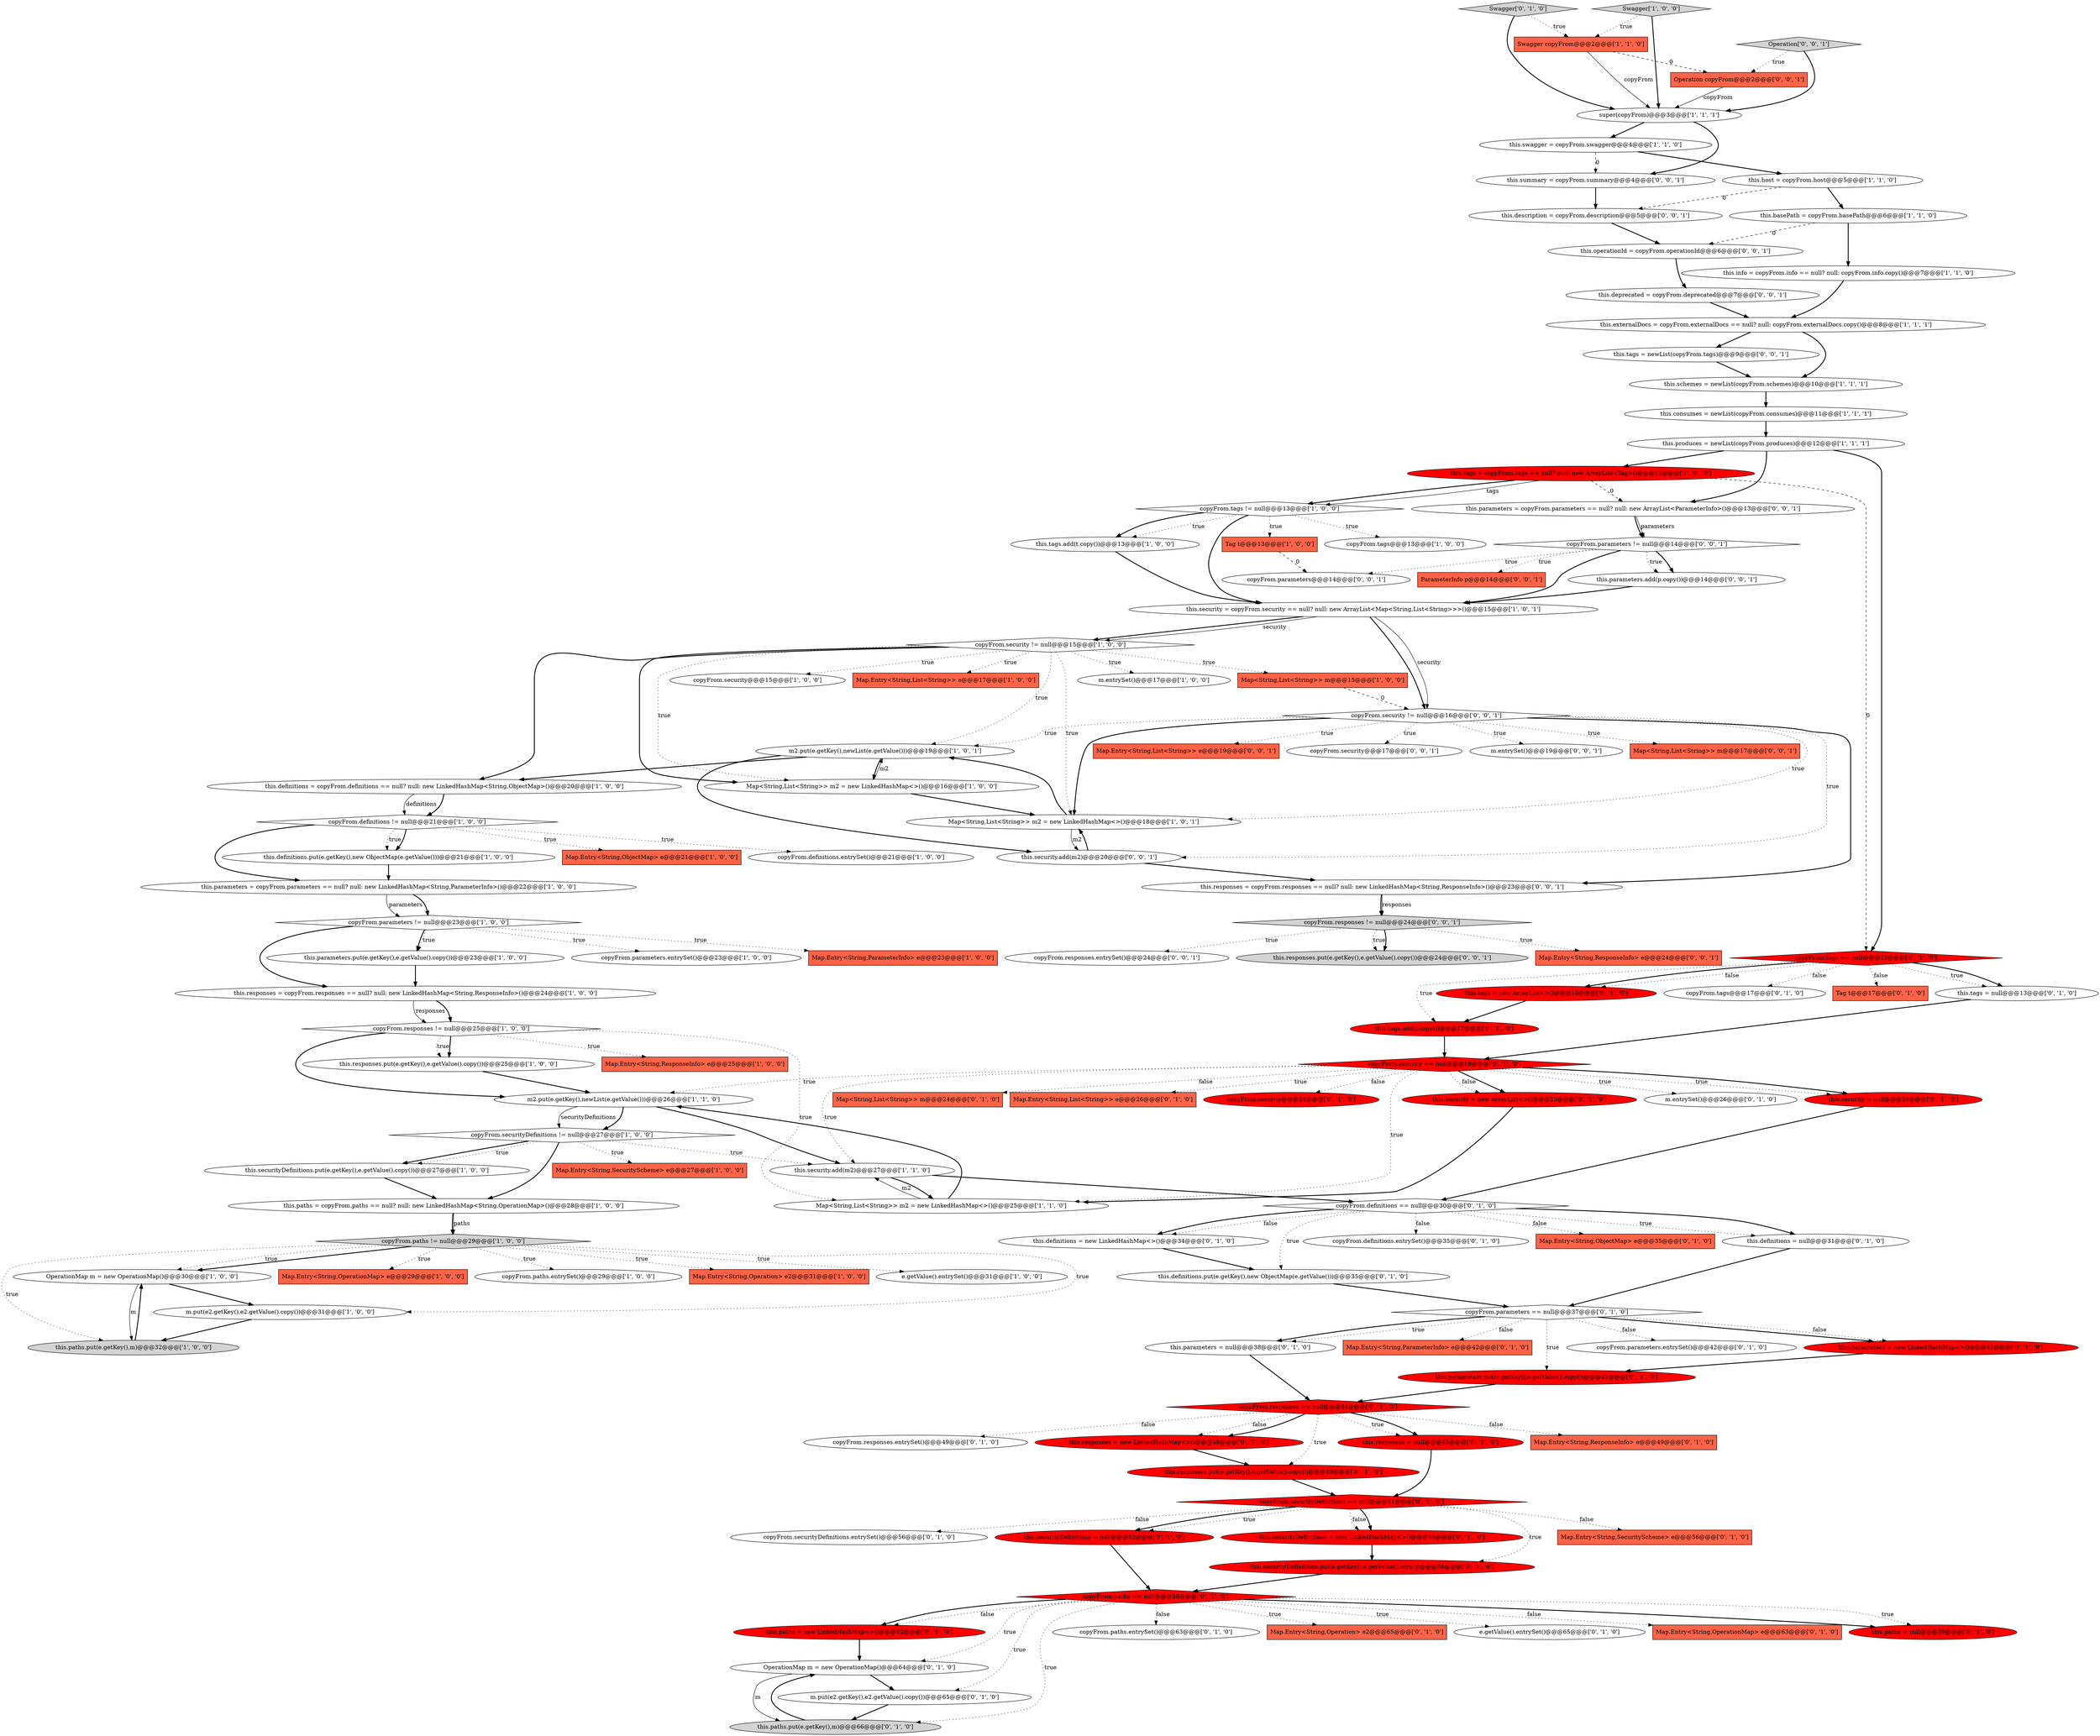 digraph {
104 [style = filled, label = "Map<String,List<String>> m@@@17@@@['0', '0', '1']", fillcolor = tomato, shape = box image = "AAA0AAABBB3BBB"];
58 [style = filled, label = "copyFrom.tags@@@17@@@['0', '1', '0']", fillcolor = white, shape = ellipse image = "AAA0AAABBB2BBB"];
7 [style = filled, label = "copyFrom.definitions != null@@@21@@@['1', '0', '0']", fillcolor = white, shape = diamond image = "AAA0AAABBB1BBB"];
11 [style = filled, label = "this.schemes = newList(copyFrom.schemes)@@@10@@@['1', '1', '1']", fillcolor = white, shape = ellipse image = "AAA0AAABBB1BBB"];
16 [style = filled, label = "this.parameters.put(e.getKey(),e.getValue().copy())@@@23@@@['1', '0', '0']", fillcolor = white, shape = ellipse image = "AAA0AAABBB1BBB"];
79 [style = filled, label = "copyFrom.security == null@@@19@@@['0', '1', '0']", fillcolor = red, shape = diamond image = "AAA1AAABBB2BBB"];
29 [style = filled, label = "Map.Entry<String,ResponseInfo> e@@@25@@@['1', '0', '0']", fillcolor = tomato, shape = box image = "AAA0AAABBB1BBB"];
49 [style = filled, label = "Map<String,List<String>> m@@@15@@@['1', '0', '0']", fillcolor = tomato, shape = box image = "AAA0AAABBB1BBB"];
96 [style = filled, label = "Map.Entry<String,ObjectMap> e@@@35@@@['0', '1', '0']", fillcolor = tomato, shape = box image = "AAA0AAABBB2BBB"];
5 [style = filled, label = "this.securityDefinitions.put(e.getKey(),e.getValue().copy())@@@27@@@['1', '0', '0']", fillcolor = white, shape = ellipse image = "AAA0AAABBB1BBB"];
38 [style = filled, label = "m2.put(e.getKey(),newList(e.getValue()))@@@19@@@['1', '0', '1']", fillcolor = white, shape = ellipse image = "AAA0AAABBB1BBB"];
23 [style = filled, label = "Map.Entry<String,Operation> e2@@@31@@@['1', '0', '0']", fillcolor = tomato, shape = box image = "AAA0AAABBB1BBB"];
2 [style = filled, label = "m2.put(e.getKey(),newList(e.getValue()))@@@26@@@['1', '1', '0']", fillcolor = white, shape = ellipse image = "AAA0AAABBB1BBB"];
6 [style = filled, label = "copyFrom.securityDefinitions != null@@@27@@@['1', '0', '0']", fillcolor = white, shape = diamond image = "AAA0AAABBB1BBB"];
121 [style = filled, label = "this.responses.put(e.getKey(),e.getValue().copy())@@@24@@@['0', '0', '1']", fillcolor = lightgray, shape = ellipse image = "AAA0AAABBB3BBB"];
12 [style = filled, label = "Map.Entry<String,ObjectMap> e@@@21@@@['1', '0', '0']", fillcolor = tomato, shape = box image = "AAA0AAABBB1BBB"];
89 [style = filled, label = "this.definitions.put(e.getKey(),new ObjectMap(e.getValue()))@@@35@@@['0', '1', '0']", fillcolor = white, shape = ellipse image = "AAA0AAABBB2BBB"];
116 [style = filled, label = "copyFrom.security != null@@@16@@@['0', '0', '1']", fillcolor = white, shape = diamond image = "AAA0AAABBB3BBB"];
34 [style = filled, label = "this.consumes = newList(copyFrom.consumes)@@@11@@@['1', '1', '1']", fillcolor = white, shape = ellipse image = "AAA0AAABBB1BBB"];
57 [style = filled, label = "this.tags = new ArrayList<>()@@@16@@@['0', '1', '0']", fillcolor = red, shape = ellipse image = "AAA1AAABBB2BBB"];
28 [style = filled, label = "copyFrom.paths != null@@@29@@@['1', '0', '0']", fillcolor = lightgray, shape = diamond image = "AAA0AAABBB1BBB"];
98 [style = filled, label = "OperationMap m = new OperationMap()@@@64@@@['0', '1', '0']", fillcolor = white, shape = ellipse image = "AAA0AAABBB2BBB"];
20 [style = filled, label = "e.getValue().entrySet()@@@31@@@['1', '0', '0']", fillcolor = white, shape = ellipse image = "AAA0AAABBB1BBB"];
72 [style = filled, label = "Map<String,List<String>> m@@@24@@@['0', '1', '0']", fillcolor = tomato, shape = box image = "AAA0AAABBB2BBB"];
81 [style = filled, label = "copyFrom.responses.entrySet()@@@49@@@['0', '1', '0']", fillcolor = white, shape = ellipse image = "AAA0AAABBB2BBB"];
85 [style = filled, label = "this.responses.put(e.getKey(),e.getValue().copy())@@@49@@@['0', '1', '0']", fillcolor = red, shape = ellipse image = "AAA1AAABBB2BBB"];
90 [style = filled, label = "m.put(e2.getKey(),e2.getValue().copy())@@@65@@@['0', '1', '0']", fillcolor = white, shape = ellipse image = "AAA0AAABBB2BBB"];
27 [style = filled, label = "this.definitions = copyFrom.definitions == null? null: new LinkedHashMap<String,ObjectMap>()@@@20@@@['1', '0', '0']", fillcolor = white, shape = ellipse image = "AAA0AAABBB1BBB"];
106 [style = filled, label = "this.deprecated = copyFrom.deprecated@@@7@@@['0', '0', '1']", fillcolor = white, shape = ellipse image = "AAA0AAABBB3BBB"];
68 [style = filled, label = "Map.Entry<String,ParameterInfo> e@@@42@@@['0', '1', '0']", fillcolor = tomato, shape = box image = "AAA0AAABBB2BBB"];
48 [style = filled, label = "copyFrom.definitions.entrySet()@@@21@@@['1', '0', '0']", fillcolor = white, shape = ellipse image = "AAA0AAABBB1BBB"];
62 [style = filled, label = "copyFrom.securityDefinitions.entrySet()@@@56@@@['0', '1', '0']", fillcolor = white, shape = ellipse image = "AAA0AAABBB2BBB"];
120 [style = filled, label = "copyFrom.parameters != null@@@14@@@['0', '0', '1']", fillcolor = white, shape = diamond image = "AAA0AAABBB3BBB"];
93 [style = filled, label = "Swagger['0', '1', '0']", fillcolor = lightgray, shape = diamond image = "AAA0AAABBB2BBB"];
4 [style = filled, label = "this.swagger = copyFrom.swagger@@@4@@@['1', '1', '0']", fillcolor = white, shape = ellipse image = "AAA0AAABBB1BBB"];
119 [style = filled, label = "this.description = copyFrom.description@@@5@@@['0', '0', '1']", fillcolor = white, shape = ellipse image = "AAA0AAABBB3BBB"];
39 [style = filled, label = "OperationMap m = new OperationMap()@@@30@@@['1', '0', '0']", fillcolor = white, shape = ellipse image = "AAA0AAABBB1BBB"];
21 [style = filled, label = "copyFrom.security@@@15@@@['1', '0', '0']", fillcolor = white, shape = ellipse image = "AAA0AAABBB1BBB"];
31 [style = filled, label = "Swagger copyFrom@@@2@@@['1', '1', '0']", fillcolor = tomato, shape = box image = "AAA0AAABBB1BBB"];
55 [style = filled, label = "this.security = null@@@20@@@['0', '1', '0']", fillcolor = red, shape = ellipse image = "AAA1AAABBB2BBB"];
61 [style = filled, label = "Map.Entry<String,List<String>> e@@@26@@@['0', '1', '0']", fillcolor = tomato, shape = box image = "AAA0AAABBB2BBB"];
80 [style = filled, label = "copyFrom.paths.entrySet()@@@63@@@['0', '1', '0']", fillcolor = white, shape = ellipse image = "AAA0AAABBB2BBB"];
33 [style = filled, label = "copyFrom.parameters != null@@@23@@@['1', '0', '0']", fillcolor = white, shape = diamond image = "AAA0AAABBB1BBB"];
30 [style = filled, label = "this.produces = newList(copyFrom.produces)@@@12@@@['1', '1', '1']", fillcolor = white, shape = ellipse image = "AAA0AAABBB1BBB"];
43 [style = filled, label = "this.security.add(m2)@@@27@@@['1', '1', '0']", fillcolor = white, shape = ellipse image = "AAA0AAABBB1BBB"];
74 [style = filled, label = "this.tags.add(t.copy())@@@17@@@['0', '1', '0']", fillcolor = red, shape = ellipse image = "AAA1AAABBB2BBB"];
54 [style = filled, label = "this.paths = new LinkedHashMap<>()@@@62@@@['0', '1', '0']", fillcolor = red, shape = ellipse image = "AAA1AAABBB2BBB"];
44 [style = filled, label = "copyFrom.security != null@@@15@@@['1', '0', '0']", fillcolor = white, shape = diamond image = "AAA0AAABBB1BBB"];
111 [style = filled, label = "this.operationId = copyFrom.operationId@@@6@@@['0', '0', '1']", fillcolor = white, shape = ellipse image = "AAA0AAABBB3BBB"];
18 [style = filled, label = "Map.Entry<String,OperationMap> e@@@29@@@['1', '0', '0']", fillcolor = tomato, shape = box image = "AAA0AAABBB1BBB"];
25 [style = filled, label = "Map.Entry<String,SecurityScheme> e@@@27@@@['1', '0', '0']", fillcolor = tomato, shape = box image = "AAA0AAABBB1BBB"];
109 [style = filled, label = "Map.Entry<String,List<String>> e@@@19@@@['0', '0', '1']", fillcolor = tomato, shape = box image = "AAA0AAABBB3BBB"];
124 [style = filled, label = "copyFrom.responses != null@@@24@@@['0', '0', '1']", fillcolor = lightgray, shape = diamond image = "AAA0AAABBB3BBB"];
113 [style = filled, label = "this.parameters.add(p.copy())@@@14@@@['0', '0', '1']", fillcolor = white, shape = ellipse image = "AAA0AAABBB3BBB"];
91 [style = filled, label = "copyFrom.responses == null@@@44@@@['0', '1', '0']", fillcolor = red, shape = diamond image = "AAA1AAABBB2BBB"];
67 [style = filled, label = "copyFrom.parameters.entrySet()@@@42@@@['0', '1', '0']", fillcolor = white, shape = ellipse image = "AAA0AAABBB2BBB"];
84 [style = filled, label = "copyFrom.security@@@24@@@['0', '1', '0']", fillcolor = red, shape = ellipse image = "AAA1AAABBB2BBB"];
101 [style = filled, label = "copyFrom.securityDefinitions == null@@@51@@@['0', '1', '0']", fillcolor = red, shape = diamond image = "AAA1AAABBB2BBB"];
1 [style = filled, label = "Map.Entry<String,List<String>> e@@@17@@@['1', '0', '0']", fillcolor = tomato, shape = box image = "AAA0AAABBB1BBB"];
45 [style = filled, label = "Tag t@@@13@@@['1', '0', '0']", fillcolor = tomato, shape = box image = "AAA0AAABBB1BBB"];
17 [style = filled, label = "copyFrom.tags@@@13@@@['1', '0', '0']", fillcolor = white, shape = ellipse image = "AAA0AAABBB1BBB"];
95 [style = filled, label = "this.parameters.put(e.getKey(),e.getValue().copy())@@@42@@@['0', '1', '0']", fillcolor = red, shape = ellipse image = "AAA1AAABBB2BBB"];
19 [style = filled, label = "Map<String,List<String>> m2 = new LinkedHashMap<>()@@@16@@@['1', '0', '0']", fillcolor = white, shape = ellipse image = "AAA0AAABBB1BBB"];
117 [style = filled, label = "this.tags = newList(copyFrom.tags)@@@9@@@['0', '0', '1']", fillcolor = white, shape = ellipse image = "AAA0AAABBB3BBB"];
73 [style = filled, label = "this.securityDefinitions = null@@@52@@@['0', '1', '0']", fillcolor = red, shape = ellipse image = "AAA1AAABBB2BBB"];
123 [style = filled, label = "copyFrom.parameters@@@14@@@['0', '0', '1']", fillcolor = white, shape = ellipse image = "AAA0AAABBB3BBB"];
47 [style = filled, label = "this.tags = copyFrom.tags == null? null: new ArrayList<Tag>()@@@12@@@['1', '0', '0']", fillcolor = red, shape = ellipse image = "AAA1AAABBB1BBB"];
59 [style = filled, label = "Tag t@@@17@@@['0', '1', '0']", fillcolor = tomato, shape = box image = "AAA0AAABBB2BBB"];
115 [style = filled, label = "copyFrom.security@@@17@@@['0', '0', '1']", fillcolor = white, shape = ellipse image = "AAA0AAABBB3BBB"];
64 [style = filled, label = "copyFrom.paths == null@@@58@@@['0', '1', '0']", fillcolor = red, shape = diamond image = "AAA1AAABBB2BBB"];
112 [style = filled, label = "this.parameters = copyFrom.parameters == null? null: new ArrayList<ParameterInfo>()@@@13@@@['0', '0', '1']", fillcolor = white, shape = ellipse image = "AAA0AAABBB3BBB"];
94 [style = filled, label = "copyFrom.definitions == null@@@30@@@['0', '1', '0']", fillcolor = white, shape = diamond image = "AAA0AAABBB2BBB"];
76 [style = filled, label = "this.definitions = null@@@31@@@['0', '1', '0']", fillcolor = white, shape = ellipse image = "AAA0AAABBB2BBB"];
10 [style = filled, label = "Swagger['1', '0', '0']", fillcolor = lightgray, shape = diamond image = "AAA0AAABBB1BBB"];
105 [style = filled, label = "this.responses = copyFrom.responses == null? null: new LinkedHashMap<String,ResponseInfo>()@@@23@@@['0', '0', '1']", fillcolor = white, shape = ellipse image = "AAA0AAABBB3BBB"];
82 [style = filled, label = "Map.Entry<String,Operation> e2@@@65@@@['0', '1', '0']", fillcolor = tomato, shape = box image = "AAA0AAABBB2BBB"];
63 [style = filled, label = "this.definitions = new LinkedHashMap<>()@@@34@@@['0', '1', '0']", fillcolor = white, shape = ellipse image = "AAA0AAABBB2BBB"];
100 [style = filled, label = "this.responses = new LinkedHashMap<>()@@@48@@@['0', '1', '0']", fillcolor = red, shape = ellipse image = "AAA1AAABBB2BBB"];
77 [style = filled, label = "this.parameters = null@@@38@@@['0', '1', '0']", fillcolor = white, shape = ellipse image = "AAA0AAABBB2BBB"];
36 [style = filled, label = "this.responses = copyFrom.responses == null? null: new LinkedHashMap<String,ResponseInfo>()@@@24@@@['1', '0', '0']", fillcolor = white, shape = ellipse image = "AAA0AAABBB1BBB"];
60 [style = filled, label = "Map.Entry<String,ResponseInfo> e@@@49@@@['0', '1', '0']", fillcolor = tomato, shape = box image = "AAA0AAABBB2BBB"];
83 [style = filled, label = "e.getValue().entrySet()@@@65@@@['0', '1', '0']", fillcolor = white, shape = ellipse image = "AAA0AAABBB2BBB"];
0 [style = filled, label = "copyFrom.parameters.entrySet()@@@23@@@['1', '0', '0']", fillcolor = white, shape = ellipse image = "AAA0AAABBB1BBB"];
32 [style = filled, label = "super(copyFrom)@@@3@@@['1', '1', '1']", fillcolor = white, shape = ellipse image = "AAA0AAABBB1BBB"];
22 [style = filled, label = "this.responses.put(e.getKey(),e.getValue().copy())@@@25@@@['1', '0', '0']", fillcolor = white, shape = ellipse image = "AAA0AAABBB1BBB"];
110 [style = filled, label = "this.summary = copyFrom.summary@@@4@@@['0', '0', '1']", fillcolor = white, shape = ellipse image = "AAA0AAABBB3BBB"];
92 [style = filled, label = "Map.Entry<String,OperationMap> e@@@63@@@['0', '1', '0']", fillcolor = tomato, shape = box image = "AAA1AAABBB2BBB"];
88 [style = filled, label = "copyFrom.parameters == null@@@37@@@['0', '1', '0']", fillcolor = white, shape = diamond image = "AAA0AAABBB2BBB"];
70 [style = filled, label = "this.paths.put(e.getKey(),m)@@@66@@@['0', '1', '0']", fillcolor = lightgray, shape = ellipse image = "AAA0AAABBB2BBB"];
50 [style = filled, label = "this.externalDocs = copyFrom.externalDocs == null? null: copyFrom.externalDocs.copy()@@@8@@@['1', '1', '1']", fillcolor = white, shape = ellipse image = "AAA0AAABBB1BBB"];
86 [style = filled, label = "Map.Entry<String,SecurityScheme> e@@@56@@@['0', '1', '0']", fillcolor = tomato, shape = box image = "AAA0AAABBB2BBB"];
3 [style = filled, label = "copyFrom.tags != null@@@13@@@['1', '0', '0']", fillcolor = white, shape = diamond image = "AAA0AAABBB1BBB"];
69 [style = filled, label = "this.responses = null@@@45@@@['0', '1', '0']", fillcolor = red, shape = ellipse image = "AAA1AAABBB2BBB"];
9 [style = filled, label = "Map.Entry<String,ParameterInfo> e@@@23@@@['1', '0', '0']", fillcolor = tomato, shape = box image = "AAA0AAABBB1BBB"];
41 [style = filled, label = "this.paths.put(e.getKey(),m)@@@32@@@['1', '0', '0']", fillcolor = lightgray, shape = ellipse image = "AAA0AAABBB1BBB"];
56 [style = filled, label = "this.paths = null@@@59@@@['0', '1', '0']", fillcolor = red, shape = ellipse image = "AAA1AAABBB2BBB"];
35 [style = filled, label = "this.info = copyFrom.info == null? null: copyFrom.info.copy()@@@7@@@['1', '1', '0']", fillcolor = white, shape = ellipse image = "AAA0AAABBB1BBB"];
99 [style = filled, label = "this.securityDefinitions.put(e.getKey(),e.getValue().copy())@@@56@@@['0', '1', '0']", fillcolor = red, shape = ellipse image = "AAA1AAABBB2BBB"];
65 [style = filled, label = "this.tags = null@@@13@@@['0', '1', '0']", fillcolor = white, shape = ellipse image = "AAA0AAABBB2BBB"];
37 [style = filled, label = "this.tags.add(t.copy())@@@13@@@['1', '0', '0']", fillcolor = white, shape = ellipse image = "AAA0AAABBB1BBB"];
108 [style = filled, label = "ParameterInfo p@@@14@@@['0', '0', '1']", fillcolor = tomato, shape = box image = "AAA0AAABBB3BBB"];
114 [style = filled, label = "Operation['0', '0', '1']", fillcolor = lightgray, shape = diamond image = "AAA0AAABBB3BBB"];
46 [style = filled, label = "Map<String,List<String>> m2 = new LinkedHashMap<>()@@@18@@@['1', '0', '1']", fillcolor = white, shape = ellipse image = "AAA0AAABBB1BBB"];
97 [style = filled, label = "this.securityDefinitions = new LinkedHashMap<>()@@@55@@@['0', '1', '0']", fillcolor = red, shape = ellipse image = "AAA1AAABBB2BBB"];
75 [style = filled, label = "this.security = new ArrayList<>()@@@23@@@['0', '1', '0']", fillcolor = red, shape = ellipse image = "AAA1AAABBB2BBB"];
8 [style = filled, label = "copyFrom.responses != null@@@25@@@['1', '0', '0']", fillcolor = white, shape = diamond image = "AAA0AAABBB1BBB"];
118 [style = filled, label = "copyFrom.responses.entrySet()@@@24@@@['0', '0', '1']", fillcolor = white, shape = ellipse image = "AAA0AAABBB3BBB"];
26 [style = filled, label = "this.parameters = copyFrom.parameters == null? null: new LinkedHashMap<String,ParameterInfo>()@@@22@@@['1', '0', '0']", fillcolor = white, shape = ellipse image = "AAA0AAABBB1BBB"];
53 [style = filled, label = "this.basePath = copyFrom.basePath@@@6@@@['1', '1', '0']", fillcolor = white, shape = ellipse image = "AAA0AAABBB1BBB"];
51 [style = filled, label = "this.security = copyFrom.security == null? null: new ArrayList<Map<String,List<String>>>()@@@15@@@['1', '0', '1']", fillcolor = white, shape = ellipse image = "AAA0AAABBB1BBB"];
71 [style = filled, label = "copyFrom.tags == null@@@12@@@['0', '1', '0']", fillcolor = red, shape = diamond image = "AAA1AAABBB2BBB"];
103 [style = filled, label = "m.entrySet()@@@19@@@['0', '0', '1']", fillcolor = white, shape = ellipse image = "AAA0AAABBB3BBB"];
15 [style = filled, label = "this.paths = copyFrom.paths == null? null: new LinkedHashMap<String,OperationMap>()@@@28@@@['1', '0', '0']", fillcolor = white, shape = ellipse image = "AAA0AAABBB1BBB"];
24 [style = filled, label = "m.entrySet()@@@17@@@['1', '0', '0']", fillcolor = white, shape = ellipse image = "AAA0AAABBB1BBB"];
42 [style = filled, label = "this.host = copyFrom.host@@@5@@@['1', '1', '0']", fillcolor = white, shape = ellipse image = "AAA0AAABBB1BBB"];
52 [style = filled, label = "Map<String,List<String>> m2 = new LinkedHashMap<>()@@@25@@@['1', '1', '0']", fillcolor = white, shape = ellipse image = "AAA0AAABBB1BBB"];
14 [style = filled, label = "copyFrom.paths.entrySet()@@@29@@@['1', '0', '0']", fillcolor = white, shape = ellipse image = "AAA0AAABBB1BBB"];
87 [style = filled, label = "copyFrom.definitions.entrySet()@@@35@@@['0', '1', '0']", fillcolor = white, shape = ellipse image = "AAA0AAABBB2BBB"];
78 [style = filled, label = "m.entrySet()@@@26@@@['0', '1', '0']", fillcolor = white, shape = ellipse image = "AAA0AAABBB2BBB"];
13 [style = filled, label = "this.definitions.put(e.getKey(),new ObjectMap(e.getValue()))@@@21@@@['1', '0', '0']", fillcolor = white, shape = ellipse image = "AAA0AAABBB1BBB"];
102 [style = filled, label = "Map.Entry<String,ResponseInfo> e@@@24@@@['0', '0', '1']", fillcolor = tomato, shape = box image = "AAA0AAABBB3BBB"];
122 [style = filled, label = "this.security.add(m2)@@@20@@@['0', '0', '1']", fillcolor = white, shape = ellipse image = "AAA0AAABBB3BBB"];
107 [style = filled, label = "Operation copyFrom@@@2@@@['0', '0', '1']", fillcolor = tomato, shape = box image = "AAA0AAABBB3BBB"];
66 [style = filled, label = "this.parameters = new LinkedHashMap<>()@@@41@@@['0', '1', '0']", fillcolor = red, shape = ellipse image = "AAA1AAABBB2BBB"];
40 [style = filled, label = "m.put(e2.getKey(),e2.getValue().copy())@@@31@@@['1', '0', '0']", fillcolor = white, shape = ellipse image = "AAA0AAABBB1BBB"];
94->76 [style = bold, label=""];
116->38 [style = dotted, label="true"];
98->70 [style = solid, label="m"];
116->105 [style = bold, label=""];
44->21 [style = dotted, label="true"];
88->77 [style = dotted, label="true"];
107->32 [style = solid, label="copyFrom"];
122->46 [style = bold, label=""];
51->116 [style = bold, label=""];
116->104 [style = dotted, label="true"];
91->69 [style = bold, label=""];
2->6 [style = bold, label=""];
116->46 [style = bold, label=""];
116->109 [style = dotted, label="true"];
64->90 [style = dotted, label="true"];
10->31 [style = dotted, label="true"];
44->19 [style = bold, label=""];
110->119 [style = bold, label=""];
28->14 [style = dotted, label="true"];
5->15 [style = bold, label=""];
77->91 [style = bold, label=""];
119->111 [style = bold, label=""];
64->92 [style = dotted, label="false"];
10->32 [style = bold, label=""];
44->49 [style = dotted, label="true"];
44->24 [style = dotted, label="true"];
79->84 [style = dotted, label="false"];
88->77 [style = bold, label=""];
91->69 [style = dotted, label="true"];
98->90 [style = bold, label=""];
111->106 [style = bold, label=""];
7->26 [style = bold, label=""];
105->124 [style = bold, label=""];
90->70 [style = bold, label=""];
79->52 [style = dotted, label="true"];
8->52 [style = dotted, label="true"];
120->51 [style = bold, label=""];
36->8 [style = solid, label="responses"];
35->50 [style = bold, label=""];
57->74 [style = bold, label=""];
28->18 [style = dotted, label="true"];
27->7 [style = bold, label=""];
8->22 [style = dotted, label="true"];
75->52 [style = bold, label=""];
33->16 [style = dotted, label="true"];
71->74 [style = dotted, label="true"];
101->73 [style = dotted, label="true"];
120->113 [style = bold, label=""];
124->102 [style = dotted, label="true"];
51->116 [style = solid, label="security"];
32->4 [style = bold, label=""];
71->65 [style = bold, label=""];
88->67 [style = dotted, label="false"];
112->120 [style = bold, label=""];
53->111 [style = dashed, label="0"];
46->38 [style = bold, label=""];
33->16 [style = bold, label=""];
91->100 [style = dotted, label="false"];
101->62 [style = dotted, label="false"];
116->115 [style = dotted, label="true"];
76->88 [style = bold, label=""];
43->94 [style = bold, label=""];
44->1 [style = dotted, label="true"];
120->108 [style = dotted, label="true"];
44->46 [style = dotted, label="true"];
7->13 [style = dotted, label="true"];
19->38 [style = solid, label="m2"];
51->44 [style = bold, label=""];
101->97 [style = dotted, label="false"];
120->123 [style = dotted, label="true"];
3->51 [style = bold, label=""];
74->79 [style = bold, label=""];
97->99 [style = bold, label=""];
64->98 [style = dotted, label="true"];
47->3 [style = solid, label="tags"];
8->22 [style = bold, label=""];
39->41 [style = solid, label="m"];
91->100 [style = bold, label=""];
7->12 [style = dotted, label="true"];
79->43 [style = dotted, label="true"];
64->54 [style = dotted, label="false"];
53->35 [style = bold, label=""];
70->98 [style = bold, label=""];
88->66 [style = bold, label=""];
27->7 [style = solid, label="definitions"];
95->91 [style = bold, label=""];
120->113 [style = dotted, label="true"];
63->89 [style = bold, label=""];
55->94 [style = bold, label=""];
100->85 [style = bold, label=""];
33->36 [style = bold, label=""];
44->38 [style = dotted, label="true"];
6->25 [style = dotted, label="true"];
114->32 [style = bold, label=""];
6->43 [style = dotted, label="true"];
101->86 [style = dotted, label="false"];
69->101 [style = bold, label=""];
28->23 [style = dotted, label="true"];
91->60 [style = dotted, label="false"];
114->107 [style = dotted, label="true"];
73->64 [style = bold, label=""];
30->47 [style = bold, label=""];
19->46 [style = bold, label=""];
3->17 [style = dotted, label="true"];
8->29 [style = dotted, label="true"];
64->82 [style = dotted, label="true"];
124->121 [style = dotted, label="true"];
54->98 [style = bold, label=""];
28->41 [style = dotted, label="true"];
79->55 [style = dotted, label="true"];
2->43 [style = bold, label=""];
52->43 [style = solid, label="m2"];
106->50 [style = bold, label=""];
33->0 [style = dotted, label="true"];
4->110 [style = dashed, label="0"];
16->36 [style = bold, label=""];
79->55 [style = bold, label=""];
94->87 [style = dotted, label="false"];
47->3 [style = bold, label=""];
22->2 [style = bold, label=""];
3->37 [style = bold, label=""];
64->83 [style = dotted, label="true"];
28->20 [style = dotted, label="true"];
28->39 [style = bold, label=""];
49->116 [style = dashed, label="0"];
64->80 [style = dotted, label="false"];
65->79 [style = bold, label=""];
79->78 [style = dotted, label="true"];
38->27 [style = bold, label=""];
3->37 [style = dotted, label="true"];
33->9 [style = dotted, label="true"];
51->44 [style = solid, label="security"];
71->65 [style = dotted, label="true"];
2->6 [style = solid, label="securityDefinitions"];
38->122 [style = bold, label=""];
38->19 [style = bold, label=""];
6->15 [style = bold, label=""];
30->71 [style = bold, label=""];
79->2 [style = dotted, label="true"];
32->110 [style = bold, label=""];
124->118 [style = dotted, label="true"];
31->32 [style = solid, label="copyFrom"];
64->56 [style = dotted, label="true"];
6->5 [style = bold, label=""];
71->57 [style = dotted, label="false"];
113->51 [style = bold, label=""];
101->97 [style = bold, label=""];
8->2 [style = bold, label=""];
15->28 [style = bold, label=""];
13->26 [style = bold, label=""];
39->40 [style = bold, label=""];
93->32 [style = bold, label=""];
64->70 [style = dotted, label="true"];
88->68 [style = dotted, label="false"];
45->123 [style = dashed, label="0"];
71->59 [style = dotted, label="false"];
79->75 [style = bold, label=""];
99->64 [style = bold, label=""];
36->8 [style = bold, label=""];
7->48 [style = dotted, label="true"];
101->99 [style = dotted, label="true"];
31->107 [style = dashed, label="0"];
93->31 [style = dotted, label="true"];
42->119 [style = dashed, label="0"];
15->28 [style = solid, label="paths"];
122->105 [style = bold, label=""];
79->72 [style = dotted, label="false"];
124->121 [style = bold, label=""];
26->33 [style = solid, label="parameters"];
79->75 [style = dotted, label="false"];
7->13 [style = bold, label=""];
37->51 [style = bold, label=""];
116->122 [style = dotted, label="true"];
94->89 [style = dotted, label="true"];
71->58 [style = dotted, label="false"];
4->42 [style = bold, label=""];
91->85 [style = dotted, label="true"];
117->11 [style = bold, label=""];
52->2 [style = bold, label=""];
43->52 [style = bold, label=""];
64->54 [style = bold, label=""];
30->112 [style = bold, label=""];
116->46 [style = dotted, label="true"];
116->103 [style = dotted, label="true"];
34->30 [style = bold, label=""];
66->95 [style = bold, label=""];
88->95 [style = dotted, label="true"];
71->57 [style = bold, label=""];
94->63 [style = dotted, label="false"];
50->117 [style = bold, label=""];
64->56 [style = bold, label=""];
11->34 [style = bold, label=""];
79->61 [style = dotted, label="true"];
50->11 [style = bold, label=""];
3->45 [style = dotted, label="true"];
40->41 [style = bold, label=""];
112->120 [style = solid, label="parameters"];
46->122 [style = solid, label="m2"];
101->73 [style = bold, label=""];
105->124 [style = solid, label="responses"];
94->96 [style = dotted, label="false"];
91->81 [style = dotted, label="false"];
94->76 [style = dotted, label="true"];
85->101 [style = bold, label=""];
44->19 [style = dotted, label="true"];
41->39 [style = bold, label=""];
44->27 [style = bold, label=""];
89->88 [style = bold, label=""];
28->39 [style = dotted, label="true"];
88->66 [style = dotted, label="false"];
26->33 [style = bold, label=""];
47->71 [style = dashed, label="0"];
28->40 [style = dotted, label="true"];
47->112 [style = dashed, label="0"];
42->53 [style = bold, label=""];
94->63 [style = bold, label=""];
6->5 [style = dotted, label="true"];
}
